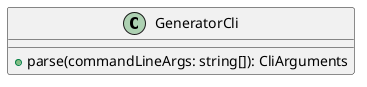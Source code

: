 @startuml

class GeneratorCli {
    + parse(commandLineArgs: string[]): CliArguments
}

@enduml

@startuml(id=PARTICIPANT)
participant GeneratorCli
@enduml